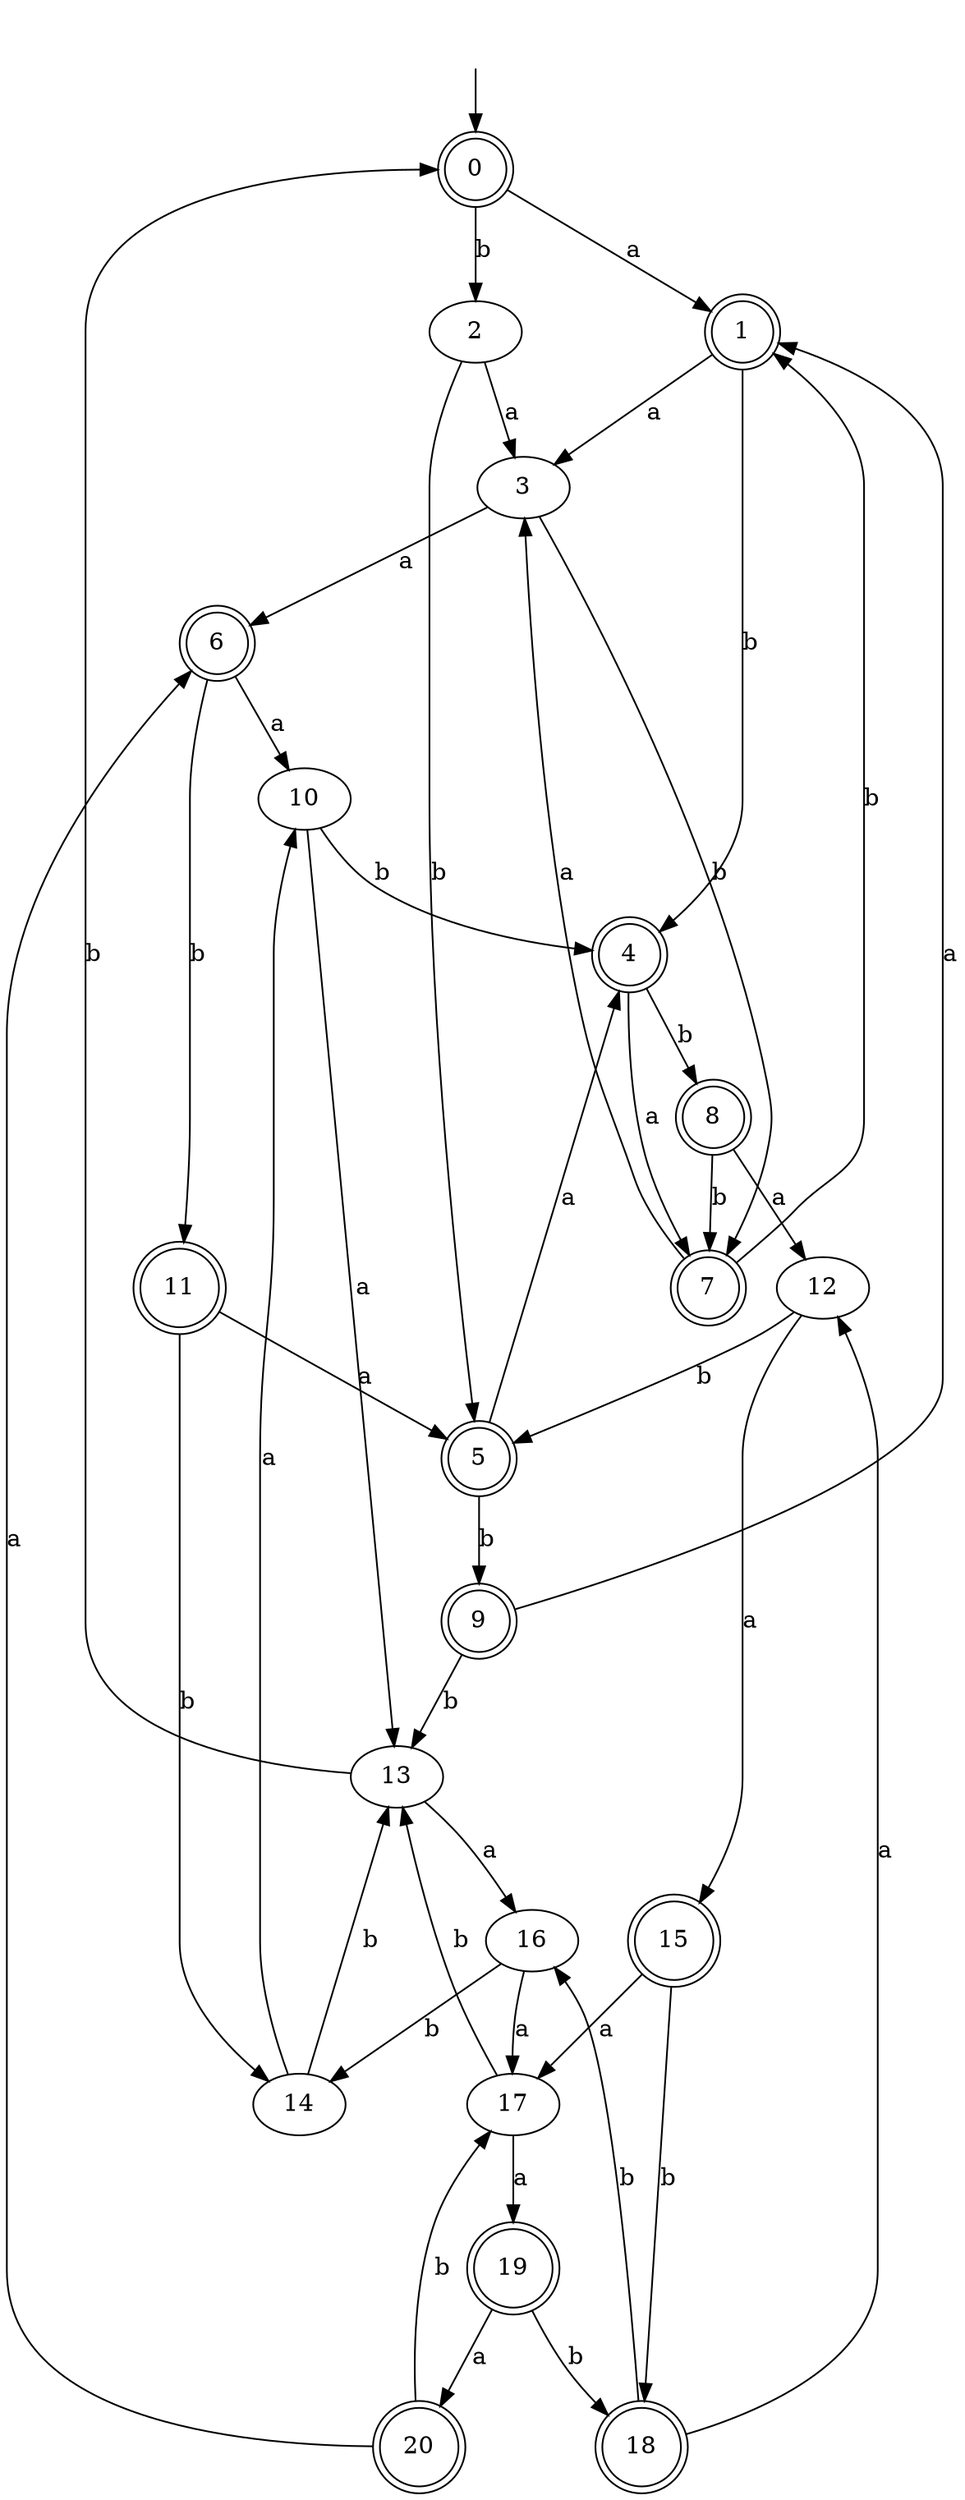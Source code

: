 digraph RandomDFA {
  __start0 [label="", shape=none];
  __start0 -> 0 [label=""];
  0 [shape=circle] [shape=doublecircle]
  0 -> 1 [label="a"]
  0 -> 2 [label="b"]
  1 [shape=doublecircle]
  1 -> 3 [label="a"]
  1 -> 4 [label="b"]
  2
  2 -> 3 [label="a"]
  2 -> 5 [label="b"]
  3
  3 -> 6 [label="a"]
  3 -> 7 [label="b"]
  4 [shape=doublecircle]
  4 -> 7 [label="a"]
  4 -> 8 [label="b"]
  5 [shape=doublecircle]
  5 -> 4 [label="a"]
  5 -> 9 [label="b"]
  6 [shape=doublecircle]
  6 -> 10 [label="a"]
  6 -> 11 [label="b"]
  7 [shape=doublecircle]
  7 -> 3 [label="a"]
  7 -> 1 [label="b"]
  8 [shape=doublecircle]
  8 -> 12 [label="a"]
  8 -> 7 [label="b"]
  9 [shape=doublecircle]
  9 -> 1 [label="a"]
  9 -> 13 [label="b"]
  10
  10 -> 13 [label="a"]
  10 -> 4 [label="b"]
  11 [shape=doublecircle]
  11 -> 5 [label="a"]
  11 -> 14 [label="b"]
  12
  12 -> 15 [label="a"]
  12 -> 5 [label="b"]
  13
  13 -> 16 [label="a"]
  13 -> 0 [label="b"]
  14
  14 -> 10 [label="a"]
  14 -> 13 [label="b"]
  15 [shape=doublecircle]
  15 -> 17 [label="a"]
  15 -> 18 [label="b"]
  16
  16 -> 17 [label="a"]
  16 -> 14 [label="b"]
  17
  17 -> 19 [label="a"]
  17 -> 13 [label="b"]
  18 [shape=doublecircle]
  18 -> 12 [label="a"]
  18 -> 16 [label="b"]
  19 [shape=doublecircle]
  19 -> 20 [label="a"]
  19 -> 18 [label="b"]
  20 [shape=doublecircle]
  20 -> 6 [label="a"]
  20 -> 17 [label="b"]
}
